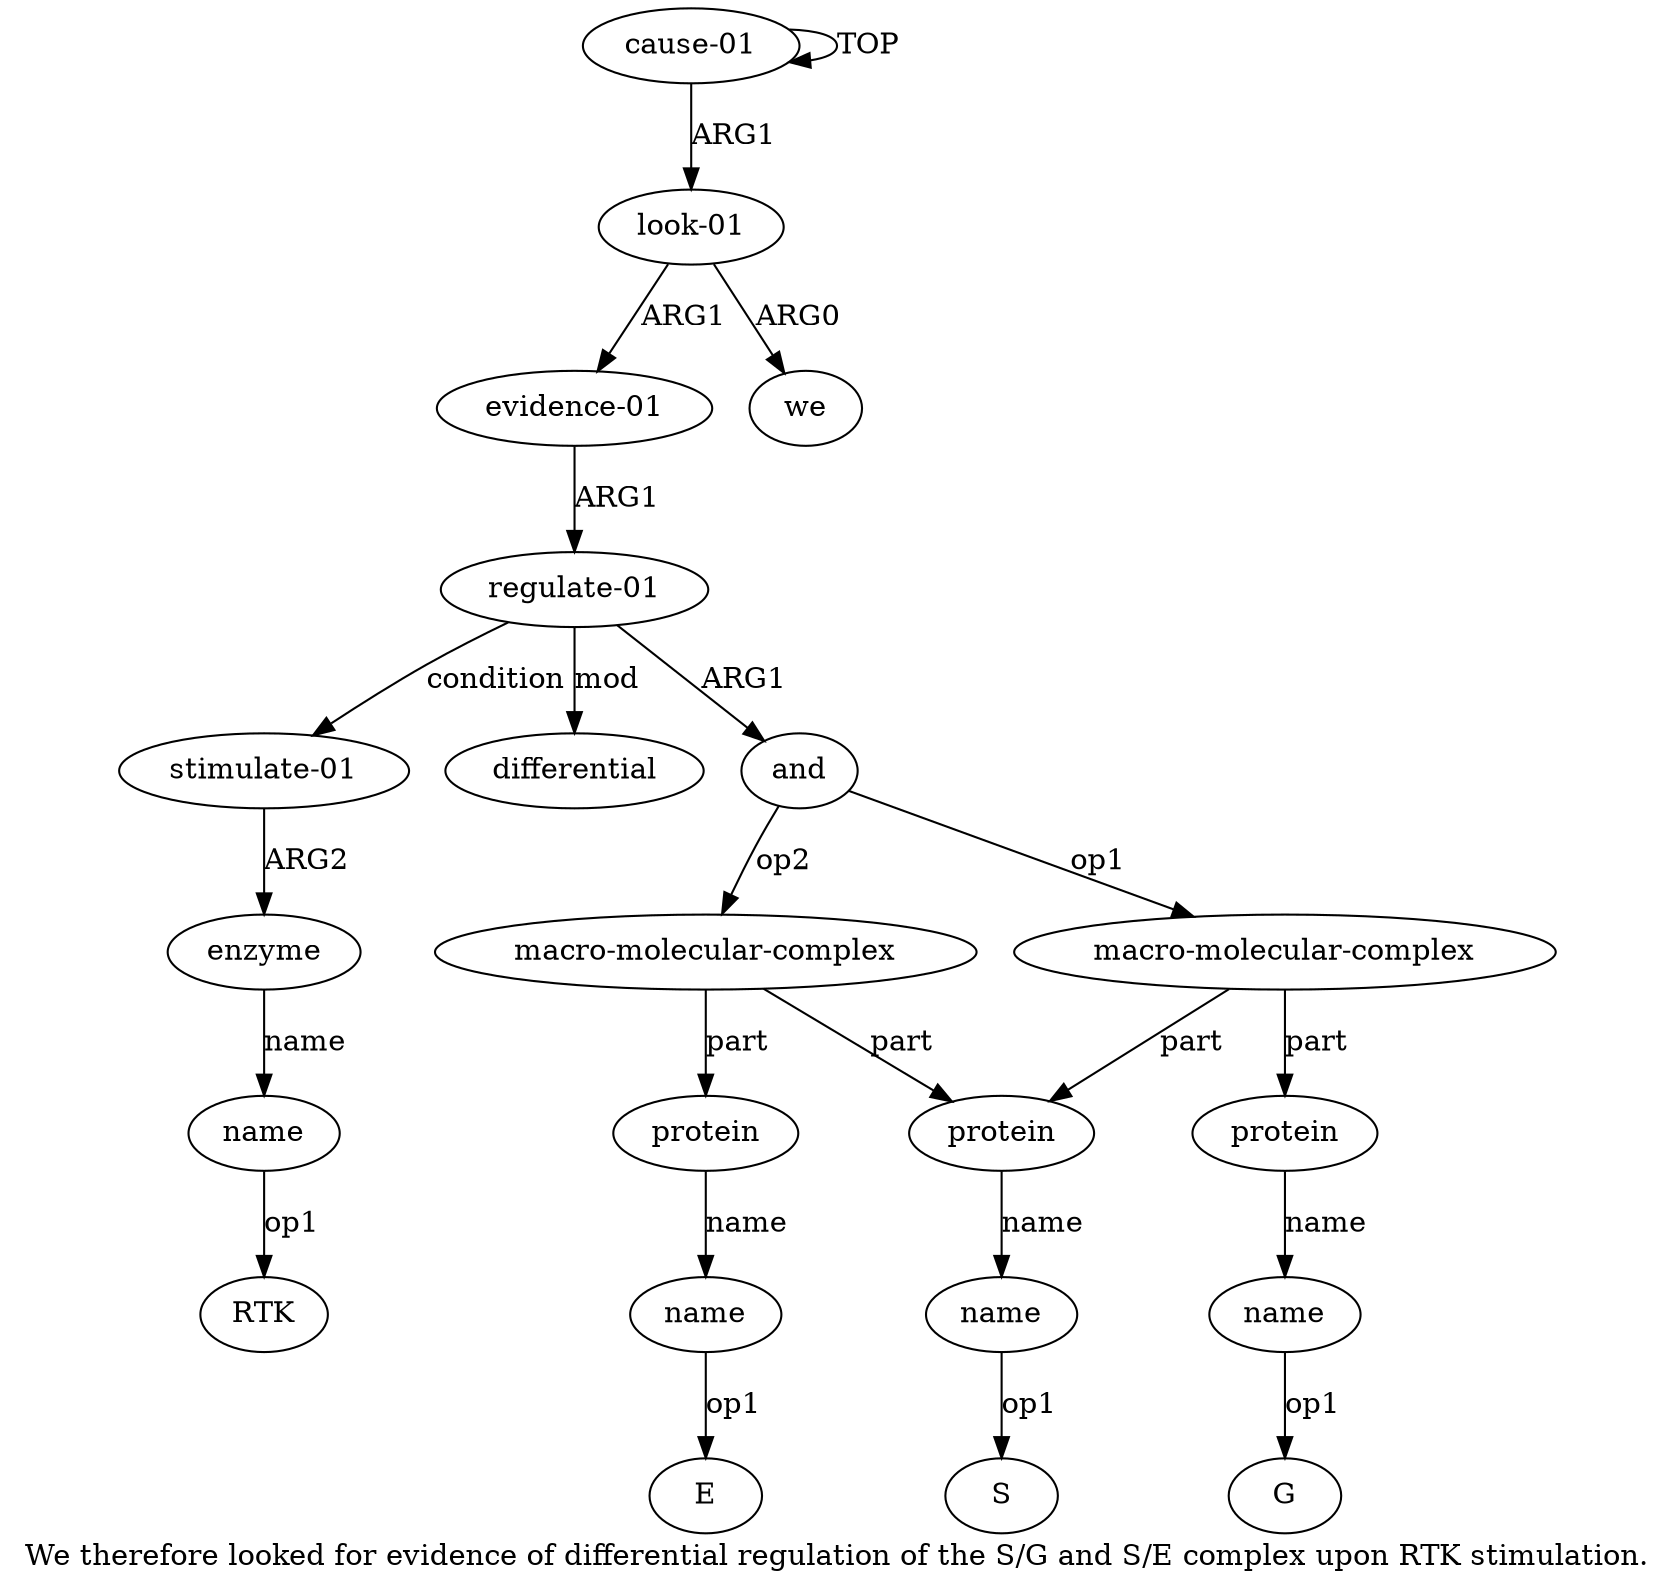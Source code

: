 digraph  {
	graph [label="We therefore looked for evidence of differential regulation of the S/G and S/E complex upon RTK stimulation."];
	node [label="\N"];
	"a13 E"	 [color=black,
		gold_ind=-1,
		gold_label=E,
		label=E,
		test_ind=-1,
		test_label=E];
	"a10 G"	 [color=black,
		gold_ind=-1,
		gold_label=G,
		label=G,
		test_ind=-1,
		test_label=G];
	"a8 S"	 [color=black,
		gold_ind=-1,
		gold_label=S,
		label=S,
		test_ind=-1,
		test_label=S];
	"a17 RTK"	 [color=black,
		gold_ind=-1,
		gold_label=RTK,
		label=RTK,
		test_ind=-1,
		test_label=RTK];
	a15	 [color=black,
		gold_ind=15,
		gold_label="stimulate-01",
		label="stimulate-01",
		test_ind=15,
		test_label="stimulate-01"];
	a16	 [color=black,
		gold_ind=16,
		gold_label=enzyme,
		label=enzyme,
		test_ind=16,
		test_label=enzyme];
	a15 -> a16 [key=0,
	color=black,
	gold_label=ARG2,
	label=ARG2,
	test_label=ARG2];
a14 [color=black,
	gold_ind=14,
	gold_label=differential,
	label=differential,
	test_ind=14,
	test_label=differential];
a17 [color=black,
	gold_ind=17,
	gold_label=name,
	label=name,
	test_ind=17,
	test_label=name];
a17 -> "a17 RTK" [key=0,
color=black,
gold_label=op1,
label=op1,
test_label=op1];
a16 -> a17 [key=0,
color=black,
gold_label=name,
label=name,
test_label=name];
a11 [color=black,
gold_ind=11,
gold_label="macro-molecular-complex",
label="macro-molecular-complex",
test_ind=11,
test_label="macro-molecular-complex"];
a12 [color=black,
gold_ind=12,
gold_label=protein,
label=protein,
test_ind=12,
test_label=protein];
a11 -> a12 [key=0,
color=black,
gold_label=part,
label=part,
test_label=part];
a7 [color=black,
gold_ind=7,
gold_label=protein,
label=protein,
test_ind=7,
test_label=protein];
a11 -> a7 [key=0,
color=black,
gold_label=part,
label=part,
test_label=part];
a10 [color=black,
gold_ind=10,
gold_label=name,
label=name,
test_ind=10,
test_label=name];
a10 -> "a10 G" [key=0,
color=black,
gold_label=op1,
label=op1,
test_label=op1];
a13 [color=black,
gold_ind=13,
gold_label=name,
label=name,
test_ind=13,
test_label=name];
a13 -> "a13 E" [key=0,
color=black,
gold_label=op1,
label=op1,
test_label=op1];
a12 -> a13 [key=0,
color=black,
gold_label=name,
label=name,
test_label=name];
a1 [color=black,
gold_ind=1,
gold_label="look-01",
label="look-01",
test_ind=1,
test_label="look-01"];
a3 [color=black,
gold_ind=3,
gold_label="evidence-01",
label="evidence-01",
test_ind=3,
test_label="evidence-01"];
a1 -> a3 [key=0,
color=black,
gold_label=ARG1,
label=ARG1,
test_label=ARG1];
a2 [color=black,
gold_ind=2,
gold_label=we,
label=we,
test_ind=2,
test_label=we];
a1 -> a2 [key=0,
color=black,
gold_label=ARG0,
label=ARG0,
test_label=ARG0];
a0 [color=black,
gold_ind=0,
gold_label="cause-01",
label="cause-01",
test_ind=0,
test_label="cause-01"];
a0 -> a1 [key=0,
color=black,
gold_label=ARG1,
label=ARG1,
test_label=ARG1];
a0 -> a0 [key=0,
color=black,
gold_label=TOP,
label=TOP,
test_label=TOP];
a4 [color=black,
gold_ind=4,
gold_label="regulate-01",
label="regulate-01",
test_ind=4,
test_label="regulate-01"];
a3 -> a4 [key=0,
color=black,
gold_label=ARG1,
label=ARG1,
test_label=ARG1];
a5 [color=black,
gold_ind=5,
gold_label=and,
label=and,
test_ind=5,
test_label=and];
a5 -> a11 [key=0,
color=black,
gold_label=op2,
label=op2,
test_label=op2];
a6 [color=black,
gold_ind=6,
gold_label="macro-molecular-complex",
label="macro-molecular-complex",
test_ind=6,
test_label="macro-molecular-complex"];
a5 -> a6 [key=0,
color=black,
gold_label=op1,
label=op1,
test_label=op1];
a4 -> a15 [key=0,
color=black,
gold_label=condition,
label=condition,
test_label=condition];
a4 -> a14 [key=0,
color=black,
gold_label=mod,
label=mod,
test_label=mod];
a4 -> a5 [key=0,
color=black,
gold_label=ARG1,
label=ARG1,
test_label=ARG1];
a8 [color=black,
gold_ind=8,
gold_label=name,
label=name,
test_ind=8,
test_label=name];
a7 -> a8 [key=0,
color=black,
gold_label=name,
label=name,
test_label=name];
a6 -> a7 [key=0,
color=black,
gold_label=part,
label=part,
test_label=part];
a9 [color=black,
gold_ind=9,
gold_label=protein,
label=protein,
test_ind=9,
test_label=protein];
a6 -> a9 [key=0,
color=black,
gold_label=part,
label=part,
test_label=part];
a9 -> a10 [key=0,
color=black,
gold_label=name,
label=name,
test_label=name];
a8 -> "a8 S" [key=0,
color=black,
gold_label=op1,
label=op1,
test_label=op1];
}
